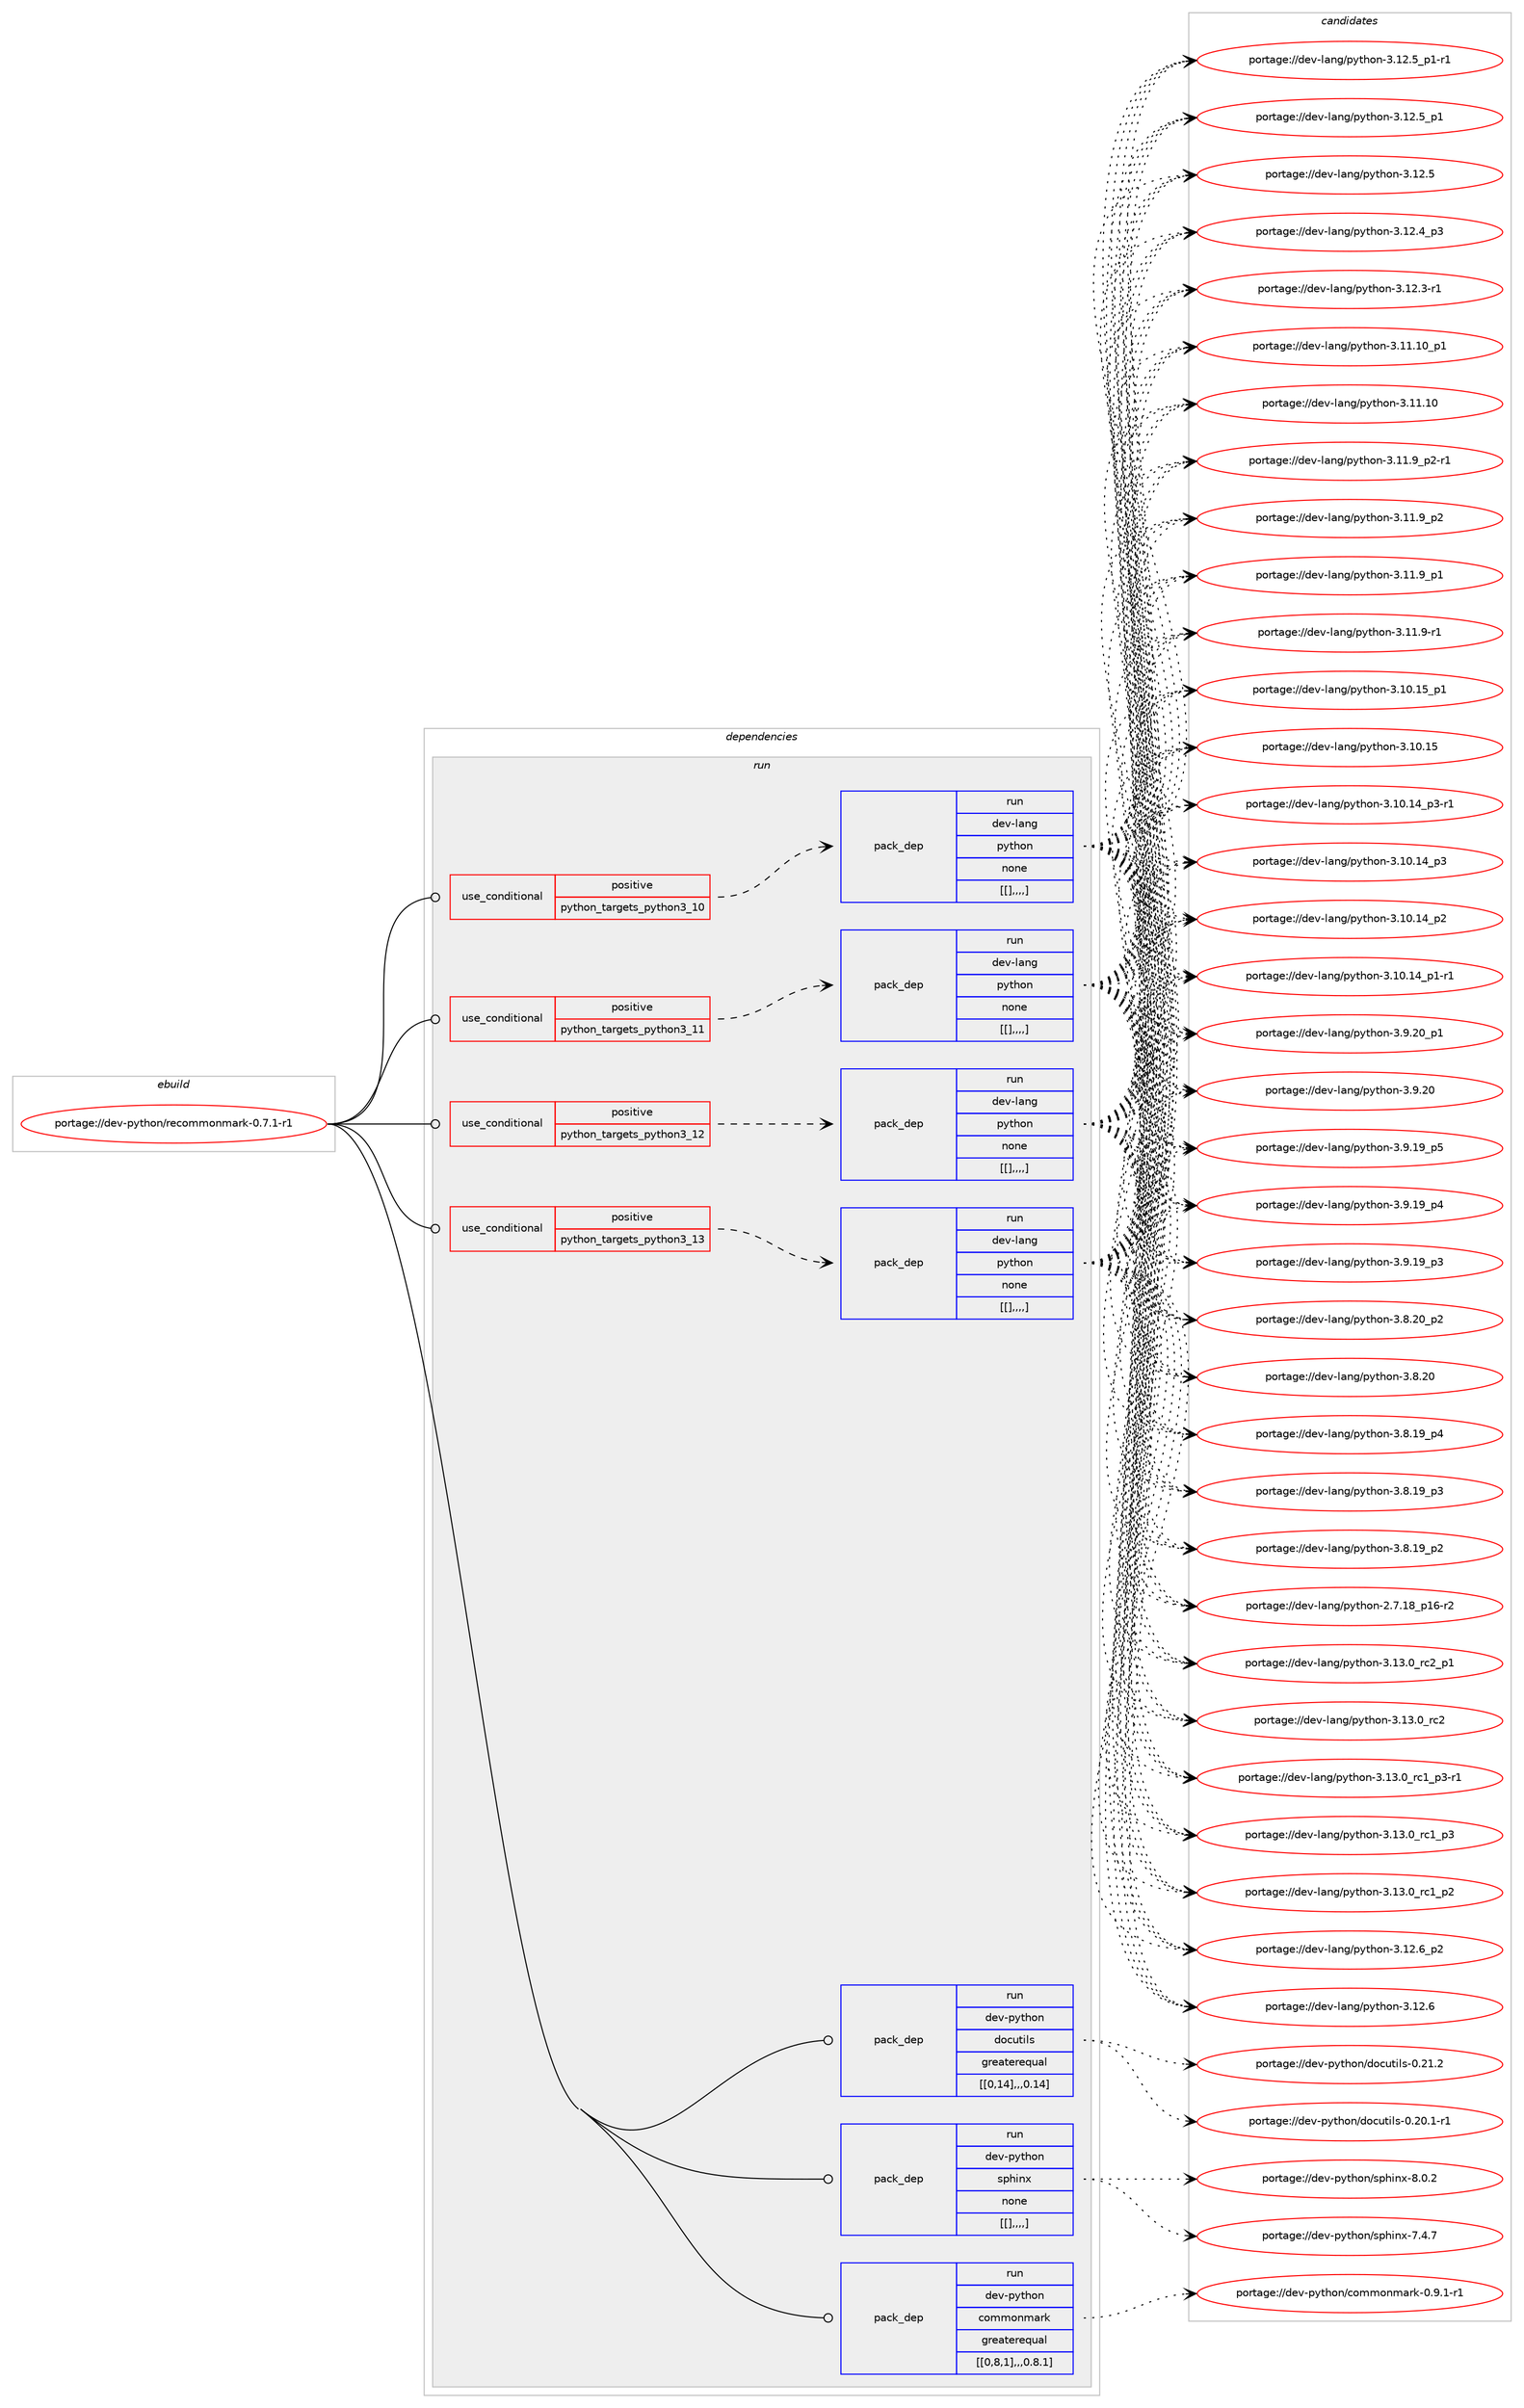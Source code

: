 digraph prolog {

# *************
# Graph options
# *************

newrank=true;
concentrate=true;
compound=true;
graph [rankdir=LR,fontname=Helvetica,fontsize=10,ranksep=1.5];#, ranksep=2.5, nodesep=0.2];
edge  [arrowhead=vee];
node  [fontname=Helvetica,fontsize=10];

# **********
# The ebuild
# **********

subgraph cluster_leftcol {
color=gray;
label=<<i>ebuild</i>>;
id [label="portage://dev-python/recommonmark-0.7.1-r1", color=red, width=4, href="../dev-python/recommonmark-0.7.1-r1.svg"];
}

# ****************
# The dependencies
# ****************

subgraph cluster_midcol {
color=gray;
label=<<i>dependencies</i>>;
subgraph cluster_compile {
fillcolor="#eeeeee";
style=filled;
label=<<i>compile</i>>;
}
subgraph cluster_compileandrun {
fillcolor="#eeeeee";
style=filled;
label=<<i>compile and run</i>>;
}
subgraph cluster_run {
fillcolor="#eeeeee";
style=filled;
label=<<i>run</i>>;
subgraph cond40558 {
dependency164825 [label=<<TABLE BORDER="0" CELLBORDER="1" CELLSPACING="0" CELLPADDING="4"><TR><TD ROWSPAN="3" CELLPADDING="10">use_conditional</TD></TR><TR><TD>positive</TD></TR><TR><TD>python_targets_python3_10</TD></TR></TABLE>>, shape=none, color=red];
subgraph pack123009 {
dependency164826 [label=<<TABLE BORDER="0" CELLBORDER="1" CELLSPACING="0" CELLPADDING="4" WIDTH="220"><TR><TD ROWSPAN="6" CELLPADDING="30">pack_dep</TD></TR><TR><TD WIDTH="110">run</TD></TR><TR><TD>dev-lang</TD></TR><TR><TD>python</TD></TR><TR><TD>none</TD></TR><TR><TD>[[],,,,]</TD></TR></TABLE>>, shape=none, color=blue];
}
dependency164825:e -> dependency164826:w [weight=20,style="dashed",arrowhead="vee"];
}
id:e -> dependency164825:w [weight=20,style="solid",arrowhead="odot"];
subgraph cond40559 {
dependency164827 [label=<<TABLE BORDER="0" CELLBORDER="1" CELLSPACING="0" CELLPADDING="4"><TR><TD ROWSPAN="3" CELLPADDING="10">use_conditional</TD></TR><TR><TD>positive</TD></TR><TR><TD>python_targets_python3_11</TD></TR></TABLE>>, shape=none, color=red];
subgraph pack123010 {
dependency164828 [label=<<TABLE BORDER="0" CELLBORDER="1" CELLSPACING="0" CELLPADDING="4" WIDTH="220"><TR><TD ROWSPAN="6" CELLPADDING="30">pack_dep</TD></TR><TR><TD WIDTH="110">run</TD></TR><TR><TD>dev-lang</TD></TR><TR><TD>python</TD></TR><TR><TD>none</TD></TR><TR><TD>[[],,,,]</TD></TR></TABLE>>, shape=none, color=blue];
}
dependency164827:e -> dependency164828:w [weight=20,style="dashed",arrowhead="vee"];
}
id:e -> dependency164827:w [weight=20,style="solid",arrowhead="odot"];
subgraph cond40560 {
dependency164829 [label=<<TABLE BORDER="0" CELLBORDER="1" CELLSPACING="0" CELLPADDING="4"><TR><TD ROWSPAN="3" CELLPADDING="10">use_conditional</TD></TR><TR><TD>positive</TD></TR><TR><TD>python_targets_python3_12</TD></TR></TABLE>>, shape=none, color=red];
subgraph pack123011 {
dependency164830 [label=<<TABLE BORDER="0" CELLBORDER="1" CELLSPACING="0" CELLPADDING="4" WIDTH="220"><TR><TD ROWSPAN="6" CELLPADDING="30">pack_dep</TD></TR><TR><TD WIDTH="110">run</TD></TR><TR><TD>dev-lang</TD></TR><TR><TD>python</TD></TR><TR><TD>none</TD></TR><TR><TD>[[],,,,]</TD></TR></TABLE>>, shape=none, color=blue];
}
dependency164829:e -> dependency164830:w [weight=20,style="dashed",arrowhead="vee"];
}
id:e -> dependency164829:w [weight=20,style="solid",arrowhead="odot"];
subgraph cond40561 {
dependency164831 [label=<<TABLE BORDER="0" CELLBORDER="1" CELLSPACING="0" CELLPADDING="4"><TR><TD ROWSPAN="3" CELLPADDING="10">use_conditional</TD></TR><TR><TD>positive</TD></TR><TR><TD>python_targets_python3_13</TD></TR></TABLE>>, shape=none, color=red];
subgraph pack123012 {
dependency164832 [label=<<TABLE BORDER="0" CELLBORDER="1" CELLSPACING="0" CELLPADDING="4" WIDTH="220"><TR><TD ROWSPAN="6" CELLPADDING="30">pack_dep</TD></TR><TR><TD WIDTH="110">run</TD></TR><TR><TD>dev-lang</TD></TR><TR><TD>python</TD></TR><TR><TD>none</TD></TR><TR><TD>[[],,,,]</TD></TR></TABLE>>, shape=none, color=blue];
}
dependency164831:e -> dependency164832:w [weight=20,style="dashed",arrowhead="vee"];
}
id:e -> dependency164831:w [weight=20,style="solid",arrowhead="odot"];
subgraph pack123013 {
dependency164833 [label=<<TABLE BORDER="0" CELLBORDER="1" CELLSPACING="0" CELLPADDING="4" WIDTH="220"><TR><TD ROWSPAN="6" CELLPADDING="30">pack_dep</TD></TR><TR><TD WIDTH="110">run</TD></TR><TR><TD>dev-python</TD></TR><TR><TD>commonmark</TD></TR><TR><TD>greaterequal</TD></TR><TR><TD>[[0,8,1],,,0.8.1]</TD></TR></TABLE>>, shape=none, color=blue];
}
id:e -> dependency164833:w [weight=20,style="solid",arrowhead="odot"];
subgraph pack123014 {
dependency164834 [label=<<TABLE BORDER="0" CELLBORDER="1" CELLSPACING="0" CELLPADDING="4" WIDTH="220"><TR><TD ROWSPAN="6" CELLPADDING="30">pack_dep</TD></TR><TR><TD WIDTH="110">run</TD></TR><TR><TD>dev-python</TD></TR><TR><TD>docutils</TD></TR><TR><TD>greaterequal</TD></TR><TR><TD>[[0,14],,,0.14]</TD></TR></TABLE>>, shape=none, color=blue];
}
id:e -> dependency164834:w [weight=20,style="solid",arrowhead="odot"];
subgraph pack123015 {
dependency164835 [label=<<TABLE BORDER="0" CELLBORDER="1" CELLSPACING="0" CELLPADDING="4" WIDTH="220"><TR><TD ROWSPAN="6" CELLPADDING="30">pack_dep</TD></TR><TR><TD WIDTH="110">run</TD></TR><TR><TD>dev-python</TD></TR><TR><TD>sphinx</TD></TR><TR><TD>none</TD></TR><TR><TD>[[],,,,]</TD></TR></TABLE>>, shape=none, color=blue];
}
id:e -> dependency164835:w [weight=20,style="solid",arrowhead="odot"];
}
}

# **************
# The candidates
# **************

subgraph cluster_choices {
rank=same;
color=gray;
label=<<i>candidates</i>>;

subgraph choice123009 {
color=black;
nodesep=1;
choice100101118451089711010347112121116104111110455146495146489511499509511249 [label="portage://dev-lang/python-3.13.0_rc2_p1", color=red, width=4,href="../dev-lang/python-3.13.0_rc2_p1.svg"];
choice10010111845108971101034711212111610411111045514649514648951149950 [label="portage://dev-lang/python-3.13.0_rc2", color=red, width=4,href="../dev-lang/python-3.13.0_rc2.svg"];
choice1001011184510897110103471121211161041111104551464951464895114994995112514511449 [label="portage://dev-lang/python-3.13.0_rc1_p3-r1", color=red, width=4,href="../dev-lang/python-3.13.0_rc1_p3-r1.svg"];
choice100101118451089711010347112121116104111110455146495146489511499499511251 [label="portage://dev-lang/python-3.13.0_rc1_p3", color=red, width=4,href="../dev-lang/python-3.13.0_rc1_p3.svg"];
choice100101118451089711010347112121116104111110455146495146489511499499511250 [label="portage://dev-lang/python-3.13.0_rc1_p2", color=red, width=4,href="../dev-lang/python-3.13.0_rc1_p2.svg"];
choice100101118451089711010347112121116104111110455146495046549511250 [label="portage://dev-lang/python-3.12.6_p2", color=red, width=4,href="../dev-lang/python-3.12.6_p2.svg"];
choice10010111845108971101034711212111610411111045514649504654 [label="portage://dev-lang/python-3.12.6", color=red, width=4,href="../dev-lang/python-3.12.6.svg"];
choice1001011184510897110103471121211161041111104551464950465395112494511449 [label="portage://dev-lang/python-3.12.5_p1-r1", color=red, width=4,href="../dev-lang/python-3.12.5_p1-r1.svg"];
choice100101118451089711010347112121116104111110455146495046539511249 [label="portage://dev-lang/python-3.12.5_p1", color=red, width=4,href="../dev-lang/python-3.12.5_p1.svg"];
choice10010111845108971101034711212111610411111045514649504653 [label="portage://dev-lang/python-3.12.5", color=red, width=4,href="../dev-lang/python-3.12.5.svg"];
choice100101118451089711010347112121116104111110455146495046529511251 [label="portage://dev-lang/python-3.12.4_p3", color=red, width=4,href="../dev-lang/python-3.12.4_p3.svg"];
choice100101118451089711010347112121116104111110455146495046514511449 [label="portage://dev-lang/python-3.12.3-r1", color=red, width=4,href="../dev-lang/python-3.12.3-r1.svg"];
choice10010111845108971101034711212111610411111045514649494649489511249 [label="portage://dev-lang/python-3.11.10_p1", color=red, width=4,href="../dev-lang/python-3.11.10_p1.svg"];
choice1001011184510897110103471121211161041111104551464949464948 [label="portage://dev-lang/python-3.11.10", color=red, width=4,href="../dev-lang/python-3.11.10.svg"];
choice1001011184510897110103471121211161041111104551464949465795112504511449 [label="portage://dev-lang/python-3.11.9_p2-r1", color=red, width=4,href="../dev-lang/python-3.11.9_p2-r1.svg"];
choice100101118451089711010347112121116104111110455146494946579511250 [label="portage://dev-lang/python-3.11.9_p2", color=red, width=4,href="../dev-lang/python-3.11.9_p2.svg"];
choice100101118451089711010347112121116104111110455146494946579511249 [label="portage://dev-lang/python-3.11.9_p1", color=red, width=4,href="../dev-lang/python-3.11.9_p1.svg"];
choice100101118451089711010347112121116104111110455146494946574511449 [label="portage://dev-lang/python-3.11.9-r1", color=red, width=4,href="../dev-lang/python-3.11.9-r1.svg"];
choice10010111845108971101034711212111610411111045514649484649539511249 [label="portage://dev-lang/python-3.10.15_p1", color=red, width=4,href="../dev-lang/python-3.10.15_p1.svg"];
choice1001011184510897110103471121211161041111104551464948464953 [label="portage://dev-lang/python-3.10.15", color=red, width=4,href="../dev-lang/python-3.10.15.svg"];
choice100101118451089711010347112121116104111110455146494846495295112514511449 [label="portage://dev-lang/python-3.10.14_p3-r1", color=red, width=4,href="../dev-lang/python-3.10.14_p3-r1.svg"];
choice10010111845108971101034711212111610411111045514649484649529511251 [label="portage://dev-lang/python-3.10.14_p3", color=red, width=4,href="../dev-lang/python-3.10.14_p3.svg"];
choice10010111845108971101034711212111610411111045514649484649529511250 [label="portage://dev-lang/python-3.10.14_p2", color=red, width=4,href="../dev-lang/python-3.10.14_p2.svg"];
choice100101118451089711010347112121116104111110455146494846495295112494511449 [label="portage://dev-lang/python-3.10.14_p1-r1", color=red, width=4,href="../dev-lang/python-3.10.14_p1-r1.svg"];
choice100101118451089711010347112121116104111110455146574650489511249 [label="portage://dev-lang/python-3.9.20_p1", color=red, width=4,href="../dev-lang/python-3.9.20_p1.svg"];
choice10010111845108971101034711212111610411111045514657465048 [label="portage://dev-lang/python-3.9.20", color=red, width=4,href="../dev-lang/python-3.9.20.svg"];
choice100101118451089711010347112121116104111110455146574649579511253 [label="portage://dev-lang/python-3.9.19_p5", color=red, width=4,href="../dev-lang/python-3.9.19_p5.svg"];
choice100101118451089711010347112121116104111110455146574649579511252 [label="portage://dev-lang/python-3.9.19_p4", color=red, width=4,href="../dev-lang/python-3.9.19_p4.svg"];
choice100101118451089711010347112121116104111110455146574649579511251 [label="portage://dev-lang/python-3.9.19_p3", color=red, width=4,href="../dev-lang/python-3.9.19_p3.svg"];
choice100101118451089711010347112121116104111110455146564650489511250 [label="portage://dev-lang/python-3.8.20_p2", color=red, width=4,href="../dev-lang/python-3.8.20_p2.svg"];
choice10010111845108971101034711212111610411111045514656465048 [label="portage://dev-lang/python-3.8.20", color=red, width=4,href="../dev-lang/python-3.8.20.svg"];
choice100101118451089711010347112121116104111110455146564649579511252 [label="portage://dev-lang/python-3.8.19_p4", color=red, width=4,href="../dev-lang/python-3.8.19_p4.svg"];
choice100101118451089711010347112121116104111110455146564649579511251 [label="portage://dev-lang/python-3.8.19_p3", color=red, width=4,href="../dev-lang/python-3.8.19_p3.svg"];
choice100101118451089711010347112121116104111110455146564649579511250 [label="portage://dev-lang/python-3.8.19_p2", color=red, width=4,href="../dev-lang/python-3.8.19_p2.svg"];
choice100101118451089711010347112121116104111110455046554649569511249544511450 [label="portage://dev-lang/python-2.7.18_p16-r2", color=red, width=4,href="../dev-lang/python-2.7.18_p16-r2.svg"];
dependency164826:e -> choice100101118451089711010347112121116104111110455146495146489511499509511249:w [style=dotted,weight="100"];
dependency164826:e -> choice10010111845108971101034711212111610411111045514649514648951149950:w [style=dotted,weight="100"];
dependency164826:e -> choice1001011184510897110103471121211161041111104551464951464895114994995112514511449:w [style=dotted,weight="100"];
dependency164826:e -> choice100101118451089711010347112121116104111110455146495146489511499499511251:w [style=dotted,weight="100"];
dependency164826:e -> choice100101118451089711010347112121116104111110455146495146489511499499511250:w [style=dotted,weight="100"];
dependency164826:e -> choice100101118451089711010347112121116104111110455146495046549511250:w [style=dotted,weight="100"];
dependency164826:e -> choice10010111845108971101034711212111610411111045514649504654:w [style=dotted,weight="100"];
dependency164826:e -> choice1001011184510897110103471121211161041111104551464950465395112494511449:w [style=dotted,weight="100"];
dependency164826:e -> choice100101118451089711010347112121116104111110455146495046539511249:w [style=dotted,weight="100"];
dependency164826:e -> choice10010111845108971101034711212111610411111045514649504653:w [style=dotted,weight="100"];
dependency164826:e -> choice100101118451089711010347112121116104111110455146495046529511251:w [style=dotted,weight="100"];
dependency164826:e -> choice100101118451089711010347112121116104111110455146495046514511449:w [style=dotted,weight="100"];
dependency164826:e -> choice10010111845108971101034711212111610411111045514649494649489511249:w [style=dotted,weight="100"];
dependency164826:e -> choice1001011184510897110103471121211161041111104551464949464948:w [style=dotted,weight="100"];
dependency164826:e -> choice1001011184510897110103471121211161041111104551464949465795112504511449:w [style=dotted,weight="100"];
dependency164826:e -> choice100101118451089711010347112121116104111110455146494946579511250:w [style=dotted,weight="100"];
dependency164826:e -> choice100101118451089711010347112121116104111110455146494946579511249:w [style=dotted,weight="100"];
dependency164826:e -> choice100101118451089711010347112121116104111110455146494946574511449:w [style=dotted,weight="100"];
dependency164826:e -> choice10010111845108971101034711212111610411111045514649484649539511249:w [style=dotted,weight="100"];
dependency164826:e -> choice1001011184510897110103471121211161041111104551464948464953:w [style=dotted,weight="100"];
dependency164826:e -> choice100101118451089711010347112121116104111110455146494846495295112514511449:w [style=dotted,weight="100"];
dependency164826:e -> choice10010111845108971101034711212111610411111045514649484649529511251:w [style=dotted,weight="100"];
dependency164826:e -> choice10010111845108971101034711212111610411111045514649484649529511250:w [style=dotted,weight="100"];
dependency164826:e -> choice100101118451089711010347112121116104111110455146494846495295112494511449:w [style=dotted,weight="100"];
dependency164826:e -> choice100101118451089711010347112121116104111110455146574650489511249:w [style=dotted,weight="100"];
dependency164826:e -> choice10010111845108971101034711212111610411111045514657465048:w [style=dotted,weight="100"];
dependency164826:e -> choice100101118451089711010347112121116104111110455146574649579511253:w [style=dotted,weight="100"];
dependency164826:e -> choice100101118451089711010347112121116104111110455146574649579511252:w [style=dotted,weight="100"];
dependency164826:e -> choice100101118451089711010347112121116104111110455146574649579511251:w [style=dotted,weight="100"];
dependency164826:e -> choice100101118451089711010347112121116104111110455146564650489511250:w [style=dotted,weight="100"];
dependency164826:e -> choice10010111845108971101034711212111610411111045514656465048:w [style=dotted,weight="100"];
dependency164826:e -> choice100101118451089711010347112121116104111110455146564649579511252:w [style=dotted,weight="100"];
dependency164826:e -> choice100101118451089711010347112121116104111110455146564649579511251:w [style=dotted,weight="100"];
dependency164826:e -> choice100101118451089711010347112121116104111110455146564649579511250:w [style=dotted,weight="100"];
dependency164826:e -> choice100101118451089711010347112121116104111110455046554649569511249544511450:w [style=dotted,weight="100"];
}
subgraph choice123010 {
color=black;
nodesep=1;
choice100101118451089711010347112121116104111110455146495146489511499509511249 [label="portage://dev-lang/python-3.13.0_rc2_p1", color=red, width=4,href="../dev-lang/python-3.13.0_rc2_p1.svg"];
choice10010111845108971101034711212111610411111045514649514648951149950 [label="portage://dev-lang/python-3.13.0_rc2", color=red, width=4,href="../dev-lang/python-3.13.0_rc2.svg"];
choice1001011184510897110103471121211161041111104551464951464895114994995112514511449 [label="portage://dev-lang/python-3.13.0_rc1_p3-r1", color=red, width=4,href="../dev-lang/python-3.13.0_rc1_p3-r1.svg"];
choice100101118451089711010347112121116104111110455146495146489511499499511251 [label="portage://dev-lang/python-3.13.0_rc1_p3", color=red, width=4,href="../dev-lang/python-3.13.0_rc1_p3.svg"];
choice100101118451089711010347112121116104111110455146495146489511499499511250 [label="portage://dev-lang/python-3.13.0_rc1_p2", color=red, width=4,href="../dev-lang/python-3.13.0_rc1_p2.svg"];
choice100101118451089711010347112121116104111110455146495046549511250 [label="portage://dev-lang/python-3.12.6_p2", color=red, width=4,href="../dev-lang/python-3.12.6_p2.svg"];
choice10010111845108971101034711212111610411111045514649504654 [label="portage://dev-lang/python-3.12.6", color=red, width=4,href="../dev-lang/python-3.12.6.svg"];
choice1001011184510897110103471121211161041111104551464950465395112494511449 [label="portage://dev-lang/python-3.12.5_p1-r1", color=red, width=4,href="../dev-lang/python-3.12.5_p1-r1.svg"];
choice100101118451089711010347112121116104111110455146495046539511249 [label="portage://dev-lang/python-3.12.5_p1", color=red, width=4,href="../dev-lang/python-3.12.5_p1.svg"];
choice10010111845108971101034711212111610411111045514649504653 [label="portage://dev-lang/python-3.12.5", color=red, width=4,href="../dev-lang/python-3.12.5.svg"];
choice100101118451089711010347112121116104111110455146495046529511251 [label="portage://dev-lang/python-3.12.4_p3", color=red, width=4,href="../dev-lang/python-3.12.4_p3.svg"];
choice100101118451089711010347112121116104111110455146495046514511449 [label="portage://dev-lang/python-3.12.3-r1", color=red, width=4,href="../dev-lang/python-3.12.3-r1.svg"];
choice10010111845108971101034711212111610411111045514649494649489511249 [label="portage://dev-lang/python-3.11.10_p1", color=red, width=4,href="../dev-lang/python-3.11.10_p1.svg"];
choice1001011184510897110103471121211161041111104551464949464948 [label="portage://dev-lang/python-3.11.10", color=red, width=4,href="../dev-lang/python-3.11.10.svg"];
choice1001011184510897110103471121211161041111104551464949465795112504511449 [label="portage://dev-lang/python-3.11.9_p2-r1", color=red, width=4,href="../dev-lang/python-3.11.9_p2-r1.svg"];
choice100101118451089711010347112121116104111110455146494946579511250 [label="portage://dev-lang/python-3.11.9_p2", color=red, width=4,href="../dev-lang/python-3.11.9_p2.svg"];
choice100101118451089711010347112121116104111110455146494946579511249 [label="portage://dev-lang/python-3.11.9_p1", color=red, width=4,href="../dev-lang/python-3.11.9_p1.svg"];
choice100101118451089711010347112121116104111110455146494946574511449 [label="portage://dev-lang/python-3.11.9-r1", color=red, width=4,href="../dev-lang/python-3.11.9-r1.svg"];
choice10010111845108971101034711212111610411111045514649484649539511249 [label="portage://dev-lang/python-3.10.15_p1", color=red, width=4,href="../dev-lang/python-3.10.15_p1.svg"];
choice1001011184510897110103471121211161041111104551464948464953 [label="portage://dev-lang/python-3.10.15", color=red, width=4,href="../dev-lang/python-3.10.15.svg"];
choice100101118451089711010347112121116104111110455146494846495295112514511449 [label="portage://dev-lang/python-3.10.14_p3-r1", color=red, width=4,href="../dev-lang/python-3.10.14_p3-r1.svg"];
choice10010111845108971101034711212111610411111045514649484649529511251 [label="portage://dev-lang/python-3.10.14_p3", color=red, width=4,href="../dev-lang/python-3.10.14_p3.svg"];
choice10010111845108971101034711212111610411111045514649484649529511250 [label="portage://dev-lang/python-3.10.14_p2", color=red, width=4,href="../dev-lang/python-3.10.14_p2.svg"];
choice100101118451089711010347112121116104111110455146494846495295112494511449 [label="portage://dev-lang/python-3.10.14_p1-r1", color=red, width=4,href="../dev-lang/python-3.10.14_p1-r1.svg"];
choice100101118451089711010347112121116104111110455146574650489511249 [label="portage://dev-lang/python-3.9.20_p1", color=red, width=4,href="../dev-lang/python-3.9.20_p1.svg"];
choice10010111845108971101034711212111610411111045514657465048 [label="portage://dev-lang/python-3.9.20", color=red, width=4,href="../dev-lang/python-3.9.20.svg"];
choice100101118451089711010347112121116104111110455146574649579511253 [label="portage://dev-lang/python-3.9.19_p5", color=red, width=4,href="../dev-lang/python-3.9.19_p5.svg"];
choice100101118451089711010347112121116104111110455146574649579511252 [label="portage://dev-lang/python-3.9.19_p4", color=red, width=4,href="../dev-lang/python-3.9.19_p4.svg"];
choice100101118451089711010347112121116104111110455146574649579511251 [label="portage://dev-lang/python-3.9.19_p3", color=red, width=4,href="../dev-lang/python-3.9.19_p3.svg"];
choice100101118451089711010347112121116104111110455146564650489511250 [label="portage://dev-lang/python-3.8.20_p2", color=red, width=4,href="../dev-lang/python-3.8.20_p2.svg"];
choice10010111845108971101034711212111610411111045514656465048 [label="portage://dev-lang/python-3.8.20", color=red, width=4,href="../dev-lang/python-3.8.20.svg"];
choice100101118451089711010347112121116104111110455146564649579511252 [label="portage://dev-lang/python-3.8.19_p4", color=red, width=4,href="../dev-lang/python-3.8.19_p4.svg"];
choice100101118451089711010347112121116104111110455146564649579511251 [label="portage://dev-lang/python-3.8.19_p3", color=red, width=4,href="../dev-lang/python-3.8.19_p3.svg"];
choice100101118451089711010347112121116104111110455146564649579511250 [label="portage://dev-lang/python-3.8.19_p2", color=red, width=4,href="../dev-lang/python-3.8.19_p2.svg"];
choice100101118451089711010347112121116104111110455046554649569511249544511450 [label="portage://dev-lang/python-2.7.18_p16-r2", color=red, width=4,href="../dev-lang/python-2.7.18_p16-r2.svg"];
dependency164828:e -> choice100101118451089711010347112121116104111110455146495146489511499509511249:w [style=dotted,weight="100"];
dependency164828:e -> choice10010111845108971101034711212111610411111045514649514648951149950:w [style=dotted,weight="100"];
dependency164828:e -> choice1001011184510897110103471121211161041111104551464951464895114994995112514511449:w [style=dotted,weight="100"];
dependency164828:e -> choice100101118451089711010347112121116104111110455146495146489511499499511251:w [style=dotted,weight="100"];
dependency164828:e -> choice100101118451089711010347112121116104111110455146495146489511499499511250:w [style=dotted,weight="100"];
dependency164828:e -> choice100101118451089711010347112121116104111110455146495046549511250:w [style=dotted,weight="100"];
dependency164828:e -> choice10010111845108971101034711212111610411111045514649504654:w [style=dotted,weight="100"];
dependency164828:e -> choice1001011184510897110103471121211161041111104551464950465395112494511449:w [style=dotted,weight="100"];
dependency164828:e -> choice100101118451089711010347112121116104111110455146495046539511249:w [style=dotted,weight="100"];
dependency164828:e -> choice10010111845108971101034711212111610411111045514649504653:w [style=dotted,weight="100"];
dependency164828:e -> choice100101118451089711010347112121116104111110455146495046529511251:w [style=dotted,weight="100"];
dependency164828:e -> choice100101118451089711010347112121116104111110455146495046514511449:w [style=dotted,weight="100"];
dependency164828:e -> choice10010111845108971101034711212111610411111045514649494649489511249:w [style=dotted,weight="100"];
dependency164828:e -> choice1001011184510897110103471121211161041111104551464949464948:w [style=dotted,weight="100"];
dependency164828:e -> choice1001011184510897110103471121211161041111104551464949465795112504511449:w [style=dotted,weight="100"];
dependency164828:e -> choice100101118451089711010347112121116104111110455146494946579511250:w [style=dotted,weight="100"];
dependency164828:e -> choice100101118451089711010347112121116104111110455146494946579511249:w [style=dotted,weight="100"];
dependency164828:e -> choice100101118451089711010347112121116104111110455146494946574511449:w [style=dotted,weight="100"];
dependency164828:e -> choice10010111845108971101034711212111610411111045514649484649539511249:w [style=dotted,weight="100"];
dependency164828:e -> choice1001011184510897110103471121211161041111104551464948464953:w [style=dotted,weight="100"];
dependency164828:e -> choice100101118451089711010347112121116104111110455146494846495295112514511449:w [style=dotted,weight="100"];
dependency164828:e -> choice10010111845108971101034711212111610411111045514649484649529511251:w [style=dotted,weight="100"];
dependency164828:e -> choice10010111845108971101034711212111610411111045514649484649529511250:w [style=dotted,weight="100"];
dependency164828:e -> choice100101118451089711010347112121116104111110455146494846495295112494511449:w [style=dotted,weight="100"];
dependency164828:e -> choice100101118451089711010347112121116104111110455146574650489511249:w [style=dotted,weight="100"];
dependency164828:e -> choice10010111845108971101034711212111610411111045514657465048:w [style=dotted,weight="100"];
dependency164828:e -> choice100101118451089711010347112121116104111110455146574649579511253:w [style=dotted,weight="100"];
dependency164828:e -> choice100101118451089711010347112121116104111110455146574649579511252:w [style=dotted,weight="100"];
dependency164828:e -> choice100101118451089711010347112121116104111110455146574649579511251:w [style=dotted,weight="100"];
dependency164828:e -> choice100101118451089711010347112121116104111110455146564650489511250:w [style=dotted,weight="100"];
dependency164828:e -> choice10010111845108971101034711212111610411111045514656465048:w [style=dotted,weight="100"];
dependency164828:e -> choice100101118451089711010347112121116104111110455146564649579511252:w [style=dotted,weight="100"];
dependency164828:e -> choice100101118451089711010347112121116104111110455146564649579511251:w [style=dotted,weight="100"];
dependency164828:e -> choice100101118451089711010347112121116104111110455146564649579511250:w [style=dotted,weight="100"];
dependency164828:e -> choice100101118451089711010347112121116104111110455046554649569511249544511450:w [style=dotted,weight="100"];
}
subgraph choice123011 {
color=black;
nodesep=1;
choice100101118451089711010347112121116104111110455146495146489511499509511249 [label="portage://dev-lang/python-3.13.0_rc2_p1", color=red, width=4,href="../dev-lang/python-3.13.0_rc2_p1.svg"];
choice10010111845108971101034711212111610411111045514649514648951149950 [label="portage://dev-lang/python-3.13.0_rc2", color=red, width=4,href="../dev-lang/python-3.13.0_rc2.svg"];
choice1001011184510897110103471121211161041111104551464951464895114994995112514511449 [label="portage://dev-lang/python-3.13.0_rc1_p3-r1", color=red, width=4,href="../dev-lang/python-3.13.0_rc1_p3-r1.svg"];
choice100101118451089711010347112121116104111110455146495146489511499499511251 [label="portage://dev-lang/python-3.13.0_rc1_p3", color=red, width=4,href="../dev-lang/python-3.13.0_rc1_p3.svg"];
choice100101118451089711010347112121116104111110455146495146489511499499511250 [label="portage://dev-lang/python-3.13.0_rc1_p2", color=red, width=4,href="../dev-lang/python-3.13.0_rc1_p2.svg"];
choice100101118451089711010347112121116104111110455146495046549511250 [label="portage://dev-lang/python-3.12.6_p2", color=red, width=4,href="../dev-lang/python-3.12.6_p2.svg"];
choice10010111845108971101034711212111610411111045514649504654 [label="portage://dev-lang/python-3.12.6", color=red, width=4,href="../dev-lang/python-3.12.6.svg"];
choice1001011184510897110103471121211161041111104551464950465395112494511449 [label="portage://dev-lang/python-3.12.5_p1-r1", color=red, width=4,href="../dev-lang/python-3.12.5_p1-r1.svg"];
choice100101118451089711010347112121116104111110455146495046539511249 [label="portage://dev-lang/python-3.12.5_p1", color=red, width=4,href="../dev-lang/python-3.12.5_p1.svg"];
choice10010111845108971101034711212111610411111045514649504653 [label="portage://dev-lang/python-3.12.5", color=red, width=4,href="../dev-lang/python-3.12.5.svg"];
choice100101118451089711010347112121116104111110455146495046529511251 [label="portage://dev-lang/python-3.12.4_p3", color=red, width=4,href="../dev-lang/python-3.12.4_p3.svg"];
choice100101118451089711010347112121116104111110455146495046514511449 [label="portage://dev-lang/python-3.12.3-r1", color=red, width=4,href="../dev-lang/python-3.12.3-r1.svg"];
choice10010111845108971101034711212111610411111045514649494649489511249 [label="portage://dev-lang/python-3.11.10_p1", color=red, width=4,href="../dev-lang/python-3.11.10_p1.svg"];
choice1001011184510897110103471121211161041111104551464949464948 [label="portage://dev-lang/python-3.11.10", color=red, width=4,href="../dev-lang/python-3.11.10.svg"];
choice1001011184510897110103471121211161041111104551464949465795112504511449 [label="portage://dev-lang/python-3.11.9_p2-r1", color=red, width=4,href="../dev-lang/python-3.11.9_p2-r1.svg"];
choice100101118451089711010347112121116104111110455146494946579511250 [label="portage://dev-lang/python-3.11.9_p2", color=red, width=4,href="../dev-lang/python-3.11.9_p2.svg"];
choice100101118451089711010347112121116104111110455146494946579511249 [label="portage://dev-lang/python-3.11.9_p1", color=red, width=4,href="../dev-lang/python-3.11.9_p1.svg"];
choice100101118451089711010347112121116104111110455146494946574511449 [label="portage://dev-lang/python-3.11.9-r1", color=red, width=4,href="../dev-lang/python-3.11.9-r1.svg"];
choice10010111845108971101034711212111610411111045514649484649539511249 [label="portage://dev-lang/python-3.10.15_p1", color=red, width=4,href="../dev-lang/python-3.10.15_p1.svg"];
choice1001011184510897110103471121211161041111104551464948464953 [label="portage://dev-lang/python-3.10.15", color=red, width=4,href="../dev-lang/python-3.10.15.svg"];
choice100101118451089711010347112121116104111110455146494846495295112514511449 [label="portage://dev-lang/python-3.10.14_p3-r1", color=red, width=4,href="../dev-lang/python-3.10.14_p3-r1.svg"];
choice10010111845108971101034711212111610411111045514649484649529511251 [label="portage://dev-lang/python-3.10.14_p3", color=red, width=4,href="../dev-lang/python-3.10.14_p3.svg"];
choice10010111845108971101034711212111610411111045514649484649529511250 [label="portage://dev-lang/python-3.10.14_p2", color=red, width=4,href="../dev-lang/python-3.10.14_p2.svg"];
choice100101118451089711010347112121116104111110455146494846495295112494511449 [label="portage://dev-lang/python-3.10.14_p1-r1", color=red, width=4,href="../dev-lang/python-3.10.14_p1-r1.svg"];
choice100101118451089711010347112121116104111110455146574650489511249 [label="portage://dev-lang/python-3.9.20_p1", color=red, width=4,href="../dev-lang/python-3.9.20_p1.svg"];
choice10010111845108971101034711212111610411111045514657465048 [label="portage://dev-lang/python-3.9.20", color=red, width=4,href="../dev-lang/python-3.9.20.svg"];
choice100101118451089711010347112121116104111110455146574649579511253 [label="portage://dev-lang/python-3.9.19_p5", color=red, width=4,href="../dev-lang/python-3.9.19_p5.svg"];
choice100101118451089711010347112121116104111110455146574649579511252 [label="portage://dev-lang/python-3.9.19_p4", color=red, width=4,href="../dev-lang/python-3.9.19_p4.svg"];
choice100101118451089711010347112121116104111110455146574649579511251 [label="portage://dev-lang/python-3.9.19_p3", color=red, width=4,href="../dev-lang/python-3.9.19_p3.svg"];
choice100101118451089711010347112121116104111110455146564650489511250 [label="portage://dev-lang/python-3.8.20_p2", color=red, width=4,href="../dev-lang/python-3.8.20_p2.svg"];
choice10010111845108971101034711212111610411111045514656465048 [label="portage://dev-lang/python-3.8.20", color=red, width=4,href="../dev-lang/python-3.8.20.svg"];
choice100101118451089711010347112121116104111110455146564649579511252 [label="portage://dev-lang/python-3.8.19_p4", color=red, width=4,href="../dev-lang/python-3.8.19_p4.svg"];
choice100101118451089711010347112121116104111110455146564649579511251 [label="portage://dev-lang/python-3.8.19_p3", color=red, width=4,href="../dev-lang/python-3.8.19_p3.svg"];
choice100101118451089711010347112121116104111110455146564649579511250 [label="portage://dev-lang/python-3.8.19_p2", color=red, width=4,href="../dev-lang/python-3.8.19_p2.svg"];
choice100101118451089711010347112121116104111110455046554649569511249544511450 [label="portage://dev-lang/python-2.7.18_p16-r2", color=red, width=4,href="../dev-lang/python-2.7.18_p16-r2.svg"];
dependency164830:e -> choice100101118451089711010347112121116104111110455146495146489511499509511249:w [style=dotted,weight="100"];
dependency164830:e -> choice10010111845108971101034711212111610411111045514649514648951149950:w [style=dotted,weight="100"];
dependency164830:e -> choice1001011184510897110103471121211161041111104551464951464895114994995112514511449:w [style=dotted,weight="100"];
dependency164830:e -> choice100101118451089711010347112121116104111110455146495146489511499499511251:w [style=dotted,weight="100"];
dependency164830:e -> choice100101118451089711010347112121116104111110455146495146489511499499511250:w [style=dotted,weight="100"];
dependency164830:e -> choice100101118451089711010347112121116104111110455146495046549511250:w [style=dotted,weight="100"];
dependency164830:e -> choice10010111845108971101034711212111610411111045514649504654:w [style=dotted,weight="100"];
dependency164830:e -> choice1001011184510897110103471121211161041111104551464950465395112494511449:w [style=dotted,weight="100"];
dependency164830:e -> choice100101118451089711010347112121116104111110455146495046539511249:w [style=dotted,weight="100"];
dependency164830:e -> choice10010111845108971101034711212111610411111045514649504653:w [style=dotted,weight="100"];
dependency164830:e -> choice100101118451089711010347112121116104111110455146495046529511251:w [style=dotted,weight="100"];
dependency164830:e -> choice100101118451089711010347112121116104111110455146495046514511449:w [style=dotted,weight="100"];
dependency164830:e -> choice10010111845108971101034711212111610411111045514649494649489511249:w [style=dotted,weight="100"];
dependency164830:e -> choice1001011184510897110103471121211161041111104551464949464948:w [style=dotted,weight="100"];
dependency164830:e -> choice1001011184510897110103471121211161041111104551464949465795112504511449:w [style=dotted,weight="100"];
dependency164830:e -> choice100101118451089711010347112121116104111110455146494946579511250:w [style=dotted,weight="100"];
dependency164830:e -> choice100101118451089711010347112121116104111110455146494946579511249:w [style=dotted,weight="100"];
dependency164830:e -> choice100101118451089711010347112121116104111110455146494946574511449:w [style=dotted,weight="100"];
dependency164830:e -> choice10010111845108971101034711212111610411111045514649484649539511249:w [style=dotted,weight="100"];
dependency164830:e -> choice1001011184510897110103471121211161041111104551464948464953:w [style=dotted,weight="100"];
dependency164830:e -> choice100101118451089711010347112121116104111110455146494846495295112514511449:w [style=dotted,weight="100"];
dependency164830:e -> choice10010111845108971101034711212111610411111045514649484649529511251:w [style=dotted,weight="100"];
dependency164830:e -> choice10010111845108971101034711212111610411111045514649484649529511250:w [style=dotted,weight="100"];
dependency164830:e -> choice100101118451089711010347112121116104111110455146494846495295112494511449:w [style=dotted,weight="100"];
dependency164830:e -> choice100101118451089711010347112121116104111110455146574650489511249:w [style=dotted,weight="100"];
dependency164830:e -> choice10010111845108971101034711212111610411111045514657465048:w [style=dotted,weight="100"];
dependency164830:e -> choice100101118451089711010347112121116104111110455146574649579511253:w [style=dotted,weight="100"];
dependency164830:e -> choice100101118451089711010347112121116104111110455146574649579511252:w [style=dotted,weight="100"];
dependency164830:e -> choice100101118451089711010347112121116104111110455146574649579511251:w [style=dotted,weight="100"];
dependency164830:e -> choice100101118451089711010347112121116104111110455146564650489511250:w [style=dotted,weight="100"];
dependency164830:e -> choice10010111845108971101034711212111610411111045514656465048:w [style=dotted,weight="100"];
dependency164830:e -> choice100101118451089711010347112121116104111110455146564649579511252:w [style=dotted,weight="100"];
dependency164830:e -> choice100101118451089711010347112121116104111110455146564649579511251:w [style=dotted,weight="100"];
dependency164830:e -> choice100101118451089711010347112121116104111110455146564649579511250:w [style=dotted,weight="100"];
dependency164830:e -> choice100101118451089711010347112121116104111110455046554649569511249544511450:w [style=dotted,weight="100"];
}
subgraph choice123012 {
color=black;
nodesep=1;
choice100101118451089711010347112121116104111110455146495146489511499509511249 [label="portage://dev-lang/python-3.13.0_rc2_p1", color=red, width=4,href="../dev-lang/python-3.13.0_rc2_p1.svg"];
choice10010111845108971101034711212111610411111045514649514648951149950 [label="portage://dev-lang/python-3.13.0_rc2", color=red, width=4,href="../dev-lang/python-3.13.0_rc2.svg"];
choice1001011184510897110103471121211161041111104551464951464895114994995112514511449 [label="portage://dev-lang/python-3.13.0_rc1_p3-r1", color=red, width=4,href="../dev-lang/python-3.13.0_rc1_p3-r1.svg"];
choice100101118451089711010347112121116104111110455146495146489511499499511251 [label="portage://dev-lang/python-3.13.0_rc1_p3", color=red, width=4,href="../dev-lang/python-3.13.0_rc1_p3.svg"];
choice100101118451089711010347112121116104111110455146495146489511499499511250 [label="portage://dev-lang/python-3.13.0_rc1_p2", color=red, width=4,href="../dev-lang/python-3.13.0_rc1_p2.svg"];
choice100101118451089711010347112121116104111110455146495046549511250 [label="portage://dev-lang/python-3.12.6_p2", color=red, width=4,href="../dev-lang/python-3.12.6_p2.svg"];
choice10010111845108971101034711212111610411111045514649504654 [label="portage://dev-lang/python-3.12.6", color=red, width=4,href="../dev-lang/python-3.12.6.svg"];
choice1001011184510897110103471121211161041111104551464950465395112494511449 [label="portage://dev-lang/python-3.12.5_p1-r1", color=red, width=4,href="../dev-lang/python-3.12.5_p1-r1.svg"];
choice100101118451089711010347112121116104111110455146495046539511249 [label="portage://dev-lang/python-3.12.5_p1", color=red, width=4,href="../dev-lang/python-3.12.5_p1.svg"];
choice10010111845108971101034711212111610411111045514649504653 [label="portage://dev-lang/python-3.12.5", color=red, width=4,href="../dev-lang/python-3.12.5.svg"];
choice100101118451089711010347112121116104111110455146495046529511251 [label="portage://dev-lang/python-3.12.4_p3", color=red, width=4,href="../dev-lang/python-3.12.4_p3.svg"];
choice100101118451089711010347112121116104111110455146495046514511449 [label="portage://dev-lang/python-3.12.3-r1", color=red, width=4,href="../dev-lang/python-3.12.3-r1.svg"];
choice10010111845108971101034711212111610411111045514649494649489511249 [label="portage://dev-lang/python-3.11.10_p1", color=red, width=4,href="../dev-lang/python-3.11.10_p1.svg"];
choice1001011184510897110103471121211161041111104551464949464948 [label="portage://dev-lang/python-3.11.10", color=red, width=4,href="../dev-lang/python-3.11.10.svg"];
choice1001011184510897110103471121211161041111104551464949465795112504511449 [label="portage://dev-lang/python-3.11.9_p2-r1", color=red, width=4,href="../dev-lang/python-3.11.9_p2-r1.svg"];
choice100101118451089711010347112121116104111110455146494946579511250 [label="portage://dev-lang/python-3.11.9_p2", color=red, width=4,href="../dev-lang/python-3.11.9_p2.svg"];
choice100101118451089711010347112121116104111110455146494946579511249 [label="portage://dev-lang/python-3.11.9_p1", color=red, width=4,href="../dev-lang/python-3.11.9_p1.svg"];
choice100101118451089711010347112121116104111110455146494946574511449 [label="portage://dev-lang/python-3.11.9-r1", color=red, width=4,href="../dev-lang/python-3.11.9-r1.svg"];
choice10010111845108971101034711212111610411111045514649484649539511249 [label="portage://dev-lang/python-3.10.15_p1", color=red, width=4,href="../dev-lang/python-3.10.15_p1.svg"];
choice1001011184510897110103471121211161041111104551464948464953 [label="portage://dev-lang/python-3.10.15", color=red, width=4,href="../dev-lang/python-3.10.15.svg"];
choice100101118451089711010347112121116104111110455146494846495295112514511449 [label="portage://dev-lang/python-3.10.14_p3-r1", color=red, width=4,href="../dev-lang/python-3.10.14_p3-r1.svg"];
choice10010111845108971101034711212111610411111045514649484649529511251 [label="portage://dev-lang/python-3.10.14_p3", color=red, width=4,href="../dev-lang/python-3.10.14_p3.svg"];
choice10010111845108971101034711212111610411111045514649484649529511250 [label="portage://dev-lang/python-3.10.14_p2", color=red, width=4,href="../dev-lang/python-3.10.14_p2.svg"];
choice100101118451089711010347112121116104111110455146494846495295112494511449 [label="portage://dev-lang/python-3.10.14_p1-r1", color=red, width=4,href="../dev-lang/python-3.10.14_p1-r1.svg"];
choice100101118451089711010347112121116104111110455146574650489511249 [label="portage://dev-lang/python-3.9.20_p1", color=red, width=4,href="../dev-lang/python-3.9.20_p1.svg"];
choice10010111845108971101034711212111610411111045514657465048 [label="portage://dev-lang/python-3.9.20", color=red, width=4,href="../dev-lang/python-3.9.20.svg"];
choice100101118451089711010347112121116104111110455146574649579511253 [label="portage://dev-lang/python-3.9.19_p5", color=red, width=4,href="../dev-lang/python-3.9.19_p5.svg"];
choice100101118451089711010347112121116104111110455146574649579511252 [label="portage://dev-lang/python-3.9.19_p4", color=red, width=4,href="../dev-lang/python-3.9.19_p4.svg"];
choice100101118451089711010347112121116104111110455146574649579511251 [label="portage://dev-lang/python-3.9.19_p3", color=red, width=4,href="../dev-lang/python-3.9.19_p3.svg"];
choice100101118451089711010347112121116104111110455146564650489511250 [label="portage://dev-lang/python-3.8.20_p2", color=red, width=4,href="../dev-lang/python-3.8.20_p2.svg"];
choice10010111845108971101034711212111610411111045514656465048 [label="portage://dev-lang/python-3.8.20", color=red, width=4,href="../dev-lang/python-3.8.20.svg"];
choice100101118451089711010347112121116104111110455146564649579511252 [label="portage://dev-lang/python-3.8.19_p4", color=red, width=4,href="../dev-lang/python-3.8.19_p4.svg"];
choice100101118451089711010347112121116104111110455146564649579511251 [label="portage://dev-lang/python-3.8.19_p3", color=red, width=4,href="../dev-lang/python-3.8.19_p3.svg"];
choice100101118451089711010347112121116104111110455146564649579511250 [label="portage://dev-lang/python-3.8.19_p2", color=red, width=4,href="../dev-lang/python-3.8.19_p2.svg"];
choice100101118451089711010347112121116104111110455046554649569511249544511450 [label="portage://dev-lang/python-2.7.18_p16-r2", color=red, width=4,href="../dev-lang/python-2.7.18_p16-r2.svg"];
dependency164832:e -> choice100101118451089711010347112121116104111110455146495146489511499509511249:w [style=dotted,weight="100"];
dependency164832:e -> choice10010111845108971101034711212111610411111045514649514648951149950:w [style=dotted,weight="100"];
dependency164832:e -> choice1001011184510897110103471121211161041111104551464951464895114994995112514511449:w [style=dotted,weight="100"];
dependency164832:e -> choice100101118451089711010347112121116104111110455146495146489511499499511251:w [style=dotted,weight="100"];
dependency164832:e -> choice100101118451089711010347112121116104111110455146495146489511499499511250:w [style=dotted,weight="100"];
dependency164832:e -> choice100101118451089711010347112121116104111110455146495046549511250:w [style=dotted,weight="100"];
dependency164832:e -> choice10010111845108971101034711212111610411111045514649504654:w [style=dotted,weight="100"];
dependency164832:e -> choice1001011184510897110103471121211161041111104551464950465395112494511449:w [style=dotted,weight="100"];
dependency164832:e -> choice100101118451089711010347112121116104111110455146495046539511249:w [style=dotted,weight="100"];
dependency164832:e -> choice10010111845108971101034711212111610411111045514649504653:w [style=dotted,weight="100"];
dependency164832:e -> choice100101118451089711010347112121116104111110455146495046529511251:w [style=dotted,weight="100"];
dependency164832:e -> choice100101118451089711010347112121116104111110455146495046514511449:w [style=dotted,weight="100"];
dependency164832:e -> choice10010111845108971101034711212111610411111045514649494649489511249:w [style=dotted,weight="100"];
dependency164832:e -> choice1001011184510897110103471121211161041111104551464949464948:w [style=dotted,weight="100"];
dependency164832:e -> choice1001011184510897110103471121211161041111104551464949465795112504511449:w [style=dotted,weight="100"];
dependency164832:e -> choice100101118451089711010347112121116104111110455146494946579511250:w [style=dotted,weight="100"];
dependency164832:e -> choice100101118451089711010347112121116104111110455146494946579511249:w [style=dotted,weight="100"];
dependency164832:e -> choice100101118451089711010347112121116104111110455146494946574511449:w [style=dotted,weight="100"];
dependency164832:e -> choice10010111845108971101034711212111610411111045514649484649539511249:w [style=dotted,weight="100"];
dependency164832:e -> choice1001011184510897110103471121211161041111104551464948464953:w [style=dotted,weight="100"];
dependency164832:e -> choice100101118451089711010347112121116104111110455146494846495295112514511449:w [style=dotted,weight="100"];
dependency164832:e -> choice10010111845108971101034711212111610411111045514649484649529511251:w [style=dotted,weight="100"];
dependency164832:e -> choice10010111845108971101034711212111610411111045514649484649529511250:w [style=dotted,weight="100"];
dependency164832:e -> choice100101118451089711010347112121116104111110455146494846495295112494511449:w [style=dotted,weight="100"];
dependency164832:e -> choice100101118451089711010347112121116104111110455146574650489511249:w [style=dotted,weight="100"];
dependency164832:e -> choice10010111845108971101034711212111610411111045514657465048:w [style=dotted,weight="100"];
dependency164832:e -> choice100101118451089711010347112121116104111110455146574649579511253:w [style=dotted,weight="100"];
dependency164832:e -> choice100101118451089711010347112121116104111110455146574649579511252:w [style=dotted,weight="100"];
dependency164832:e -> choice100101118451089711010347112121116104111110455146574649579511251:w [style=dotted,weight="100"];
dependency164832:e -> choice100101118451089711010347112121116104111110455146564650489511250:w [style=dotted,weight="100"];
dependency164832:e -> choice10010111845108971101034711212111610411111045514656465048:w [style=dotted,weight="100"];
dependency164832:e -> choice100101118451089711010347112121116104111110455146564649579511252:w [style=dotted,weight="100"];
dependency164832:e -> choice100101118451089711010347112121116104111110455146564649579511251:w [style=dotted,weight="100"];
dependency164832:e -> choice100101118451089711010347112121116104111110455146564649579511250:w [style=dotted,weight="100"];
dependency164832:e -> choice100101118451089711010347112121116104111110455046554649569511249544511450:w [style=dotted,weight="100"];
}
subgraph choice123013 {
color=black;
nodesep=1;
choice100101118451121211161041111104799111109109111110109971141074548465746494511449 [label="portage://dev-python/commonmark-0.9.1-r1", color=red, width=4,href="../dev-python/commonmark-0.9.1-r1.svg"];
dependency164833:e -> choice100101118451121211161041111104799111109109111110109971141074548465746494511449:w [style=dotted,weight="100"];
}
subgraph choice123014 {
color=black;
nodesep=1;
choice10010111845112121116104111110471001119911711610510811545484650494650 [label="portage://dev-python/docutils-0.21.2", color=red, width=4,href="../dev-python/docutils-0.21.2.svg"];
choice100101118451121211161041111104710011199117116105108115454846504846494511449 [label="portage://dev-python/docutils-0.20.1-r1", color=red, width=4,href="../dev-python/docutils-0.20.1-r1.svg"];
dependency164834:e -> choice10010111845112121116104111110471001119911711610510811545484650494650:w [style=dotted,weight="100"];
dependency164834:e -> choice100101118451121211161041111104710011199117116105108115454846504846494511449:w [style=dotted,weight="100"];
}
subgraph choice123015 {
color=black;
nodesep=1;
choice1001011184511212111610411111047115112104105110120455646484650 [label="portage://dev-python/sphinx-8.0.2", color=red, width=4,href="../dev-python/sphinx-8.0.2.svg"];
choice1001011184511212111610411111047115112104105110120455546524655 [label="portage://dev-python/sphinx-7.4.7", color=red, width=4,href="../dev-python/sphinx-7.4.7.svg"];
dependency164835:e -> choice1001011184511212111610411111047115112104105110120455646484650:w [style=dotted,weight="100"];
dependency164835:e -> choice1001011184511212111610411111047115112104105110120455546524655:w [style=dotted,weight="100"];
}
}

}
